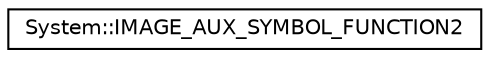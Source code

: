 digraph G
{
  edge [fontname="Helvetica",fontsize="10",labelfontname="Helvetica",labelfontsize="10"];
  node [fontname="Helvetica",fontsize="10",shape=record];
  rankdir="LR";
  Node1 [label="System::IMAGE_AUX_SYMBOL_FUNCTION2",height=0.2,width=0.4,color="black", fillcolor="white", style="filled",URL="$struct_system_1_1_i_m_a_g_e___a_u_x___s_y_m_b_o_l___f_u_n_c_t_i_o_n2.html"];
}
